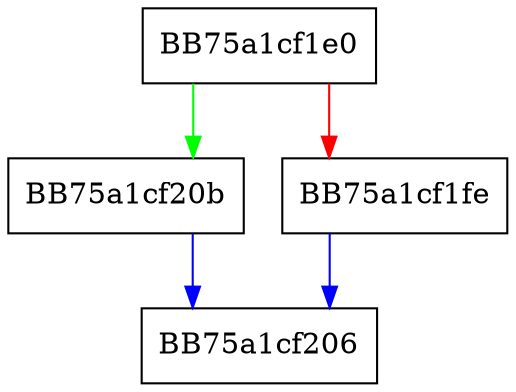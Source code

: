 digraph enter {
  node [shape="box"];
  graph [splines=ortho];
  BB75a1cf1e0 -> BB75a1cf20b [color="green"];
  BB75a1cf1e0 -> BB75a1cf1fe [color="red"];
  BB75a1cf1fe -> BB75a1cf206 [color="blue"];
  BB75a1cf20b -> BB75a1cf206 [color="blue"];
}